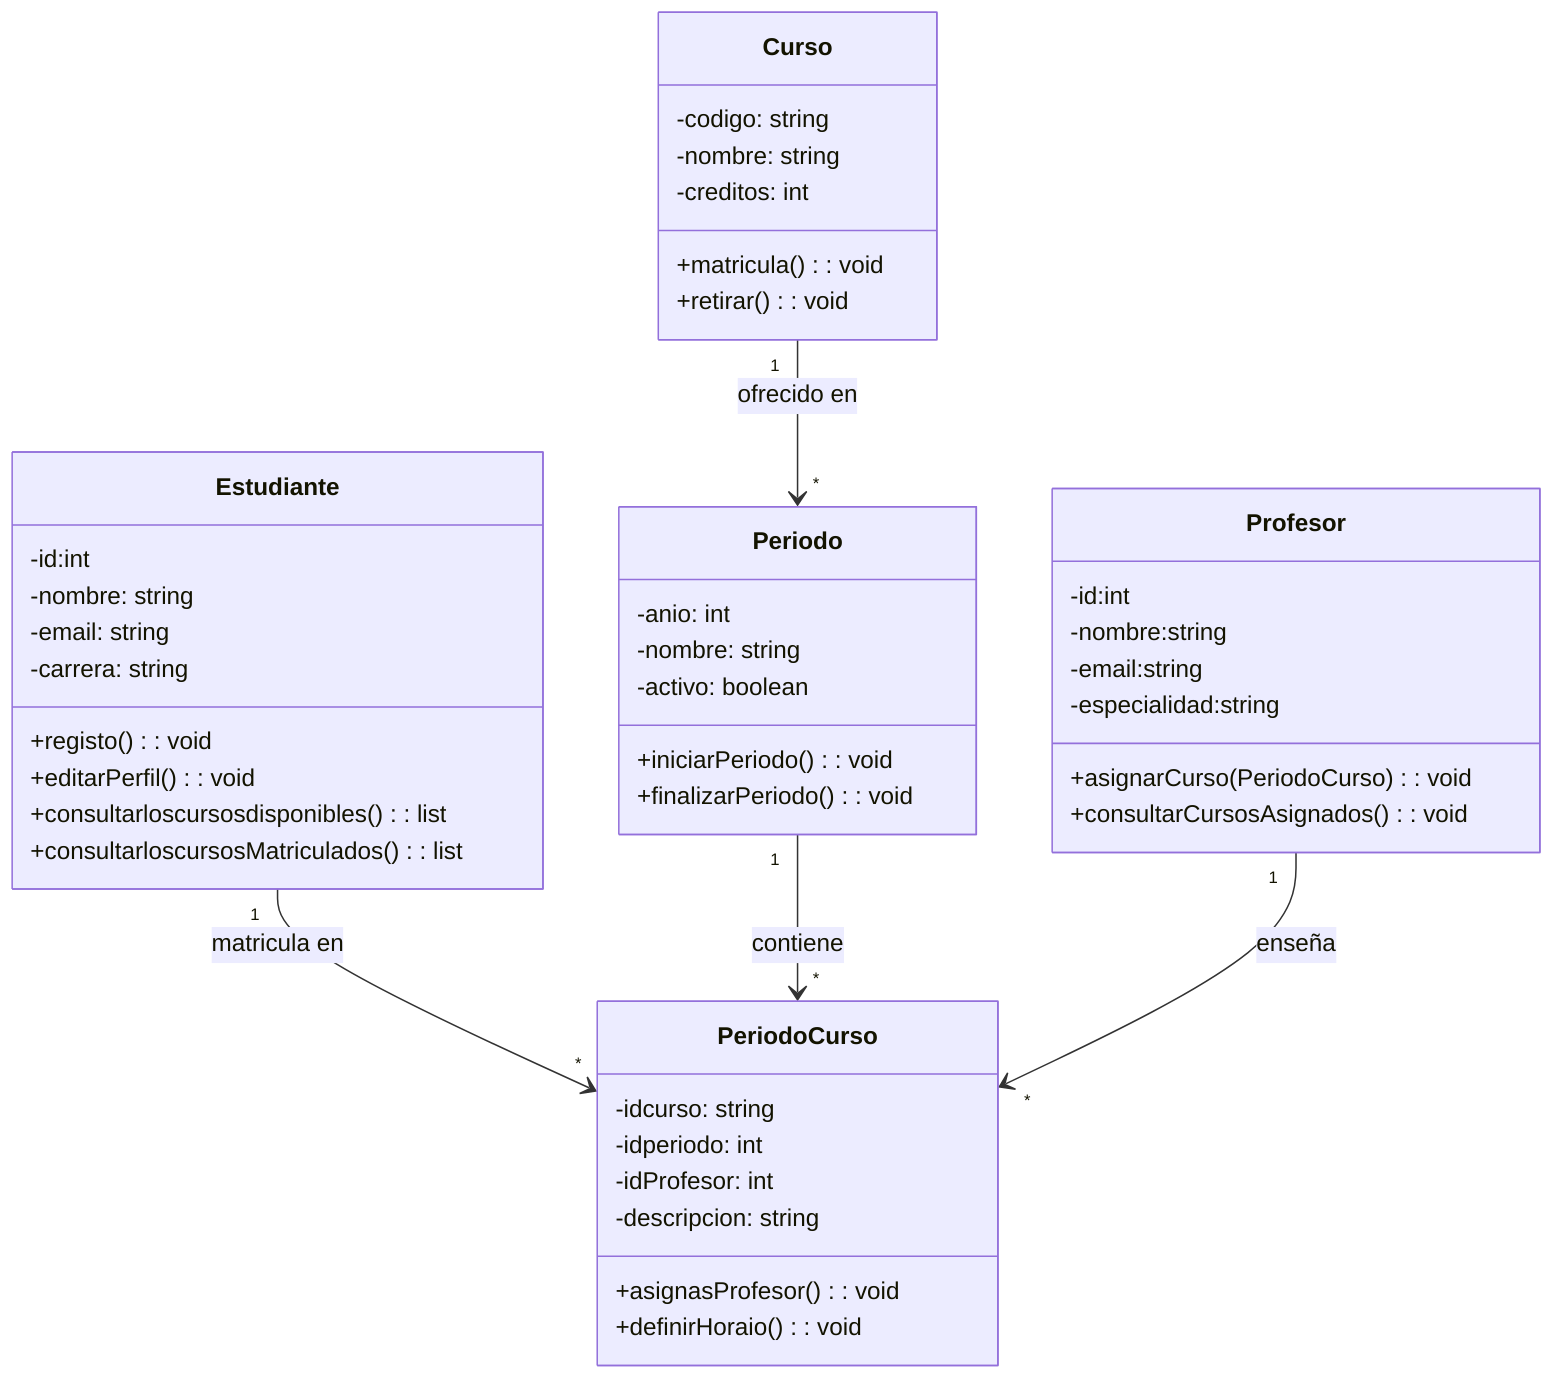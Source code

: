 classDiagram
    class Estudiante {
        -id:int 
        -nombre: string
        -email: string
        -carrera: string
        +registo(): void
        +editarPerfil(): void
        +consultarloscursosdisponibles(): list<Curso>
        +consultarloscursosMatriculados(): list<Curso>
    }

    class Curso {
        -codigo: string
        -nombre: string
        -creditos: int 
        +matricula(): void
        +retirar(): void
    }

    class Periodo {
        -anio: int
        -nombre: string
        -activo: boolean
        +iniciarPeriodo(): void
        +finalizarPeriodo(): void 
        }

        class PeriodoCurso {
        -idcurso: string
        -idperiodo: int
        -idProfesor: int 
        -descripcion: string
        +asignasProfesor(): void
        +definirHoraio(): void
    }

        class Profesor {
        -id:int
        -nombre:string
        -email:string
        -especialidad:string
        +asignarCurso(PeriodoCurso): void
        +consultarCursosAsignados(): void
    }
    


    Estudiante "1" --> "*" PeriodoCurso : matricula en
    Curso "1" --> "*" Periodo : ofrecido en
    Periodo "1" --> "*" PeriodoCurso: contiene 
    Profesor "1" --> "*" PeriodoCurso: enseña